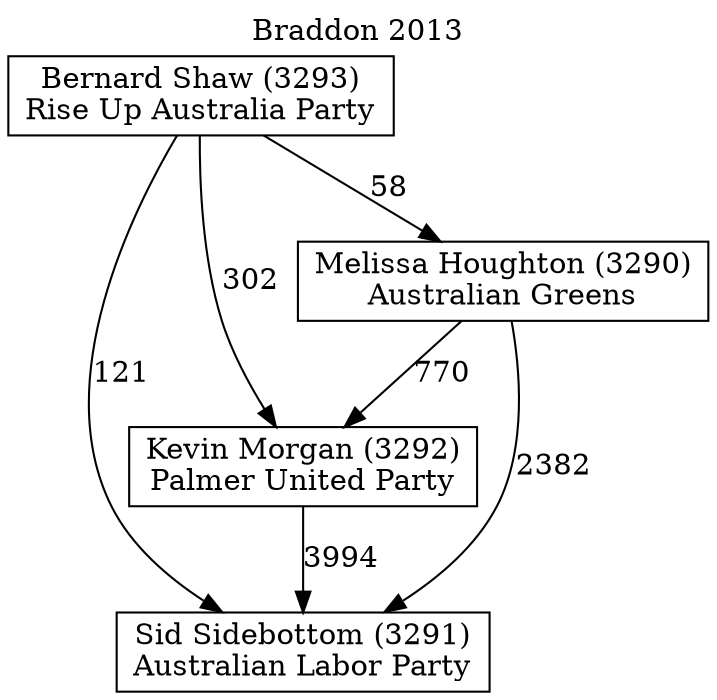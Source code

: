 // House preference flow
digraph "Sid Sidebottom (3291)_Braddon_2013" {
	graph [label="Braddon 2013" labelloc=t mclimit=10]
	node [shape=box]
	"Sid Sidebottom (3291)" [label="Sid Sidebottom (3291)
Australian Labor Party"]
	"Kevin Morgan (3292)" [label="Kevin Morgan (3292)
Palmer United Party"]
	"Melissa Houghton (3290)" [label="Melissa Houghton (3290)
Australian Greens"]
	"Bernard Shaw (3293)" [label="Bernard Shaw (3293)
Rise Up Australia Party"]
	"Kevin Morgan (3292)" -> "Sid Sidebottom (3291)" [label=3994]
	"Melissa Houghton (3290)" -> "Kevin Morgan (3292)" [label=770]
	"Bernard Shaw (3293)" -> "Melissa Houghton (3290)" [label=58]
	"Melissa Houghton (3290)" -> "Sid Sidebottom (3291)" [label=2382]
	"Bernard Shaw (3293)" -> "Sid Sidebottom (3291)" [label=121]
	"Bernard Shaw (3293)" -> "Kevin Morgan (3292)" [label=302]
}
